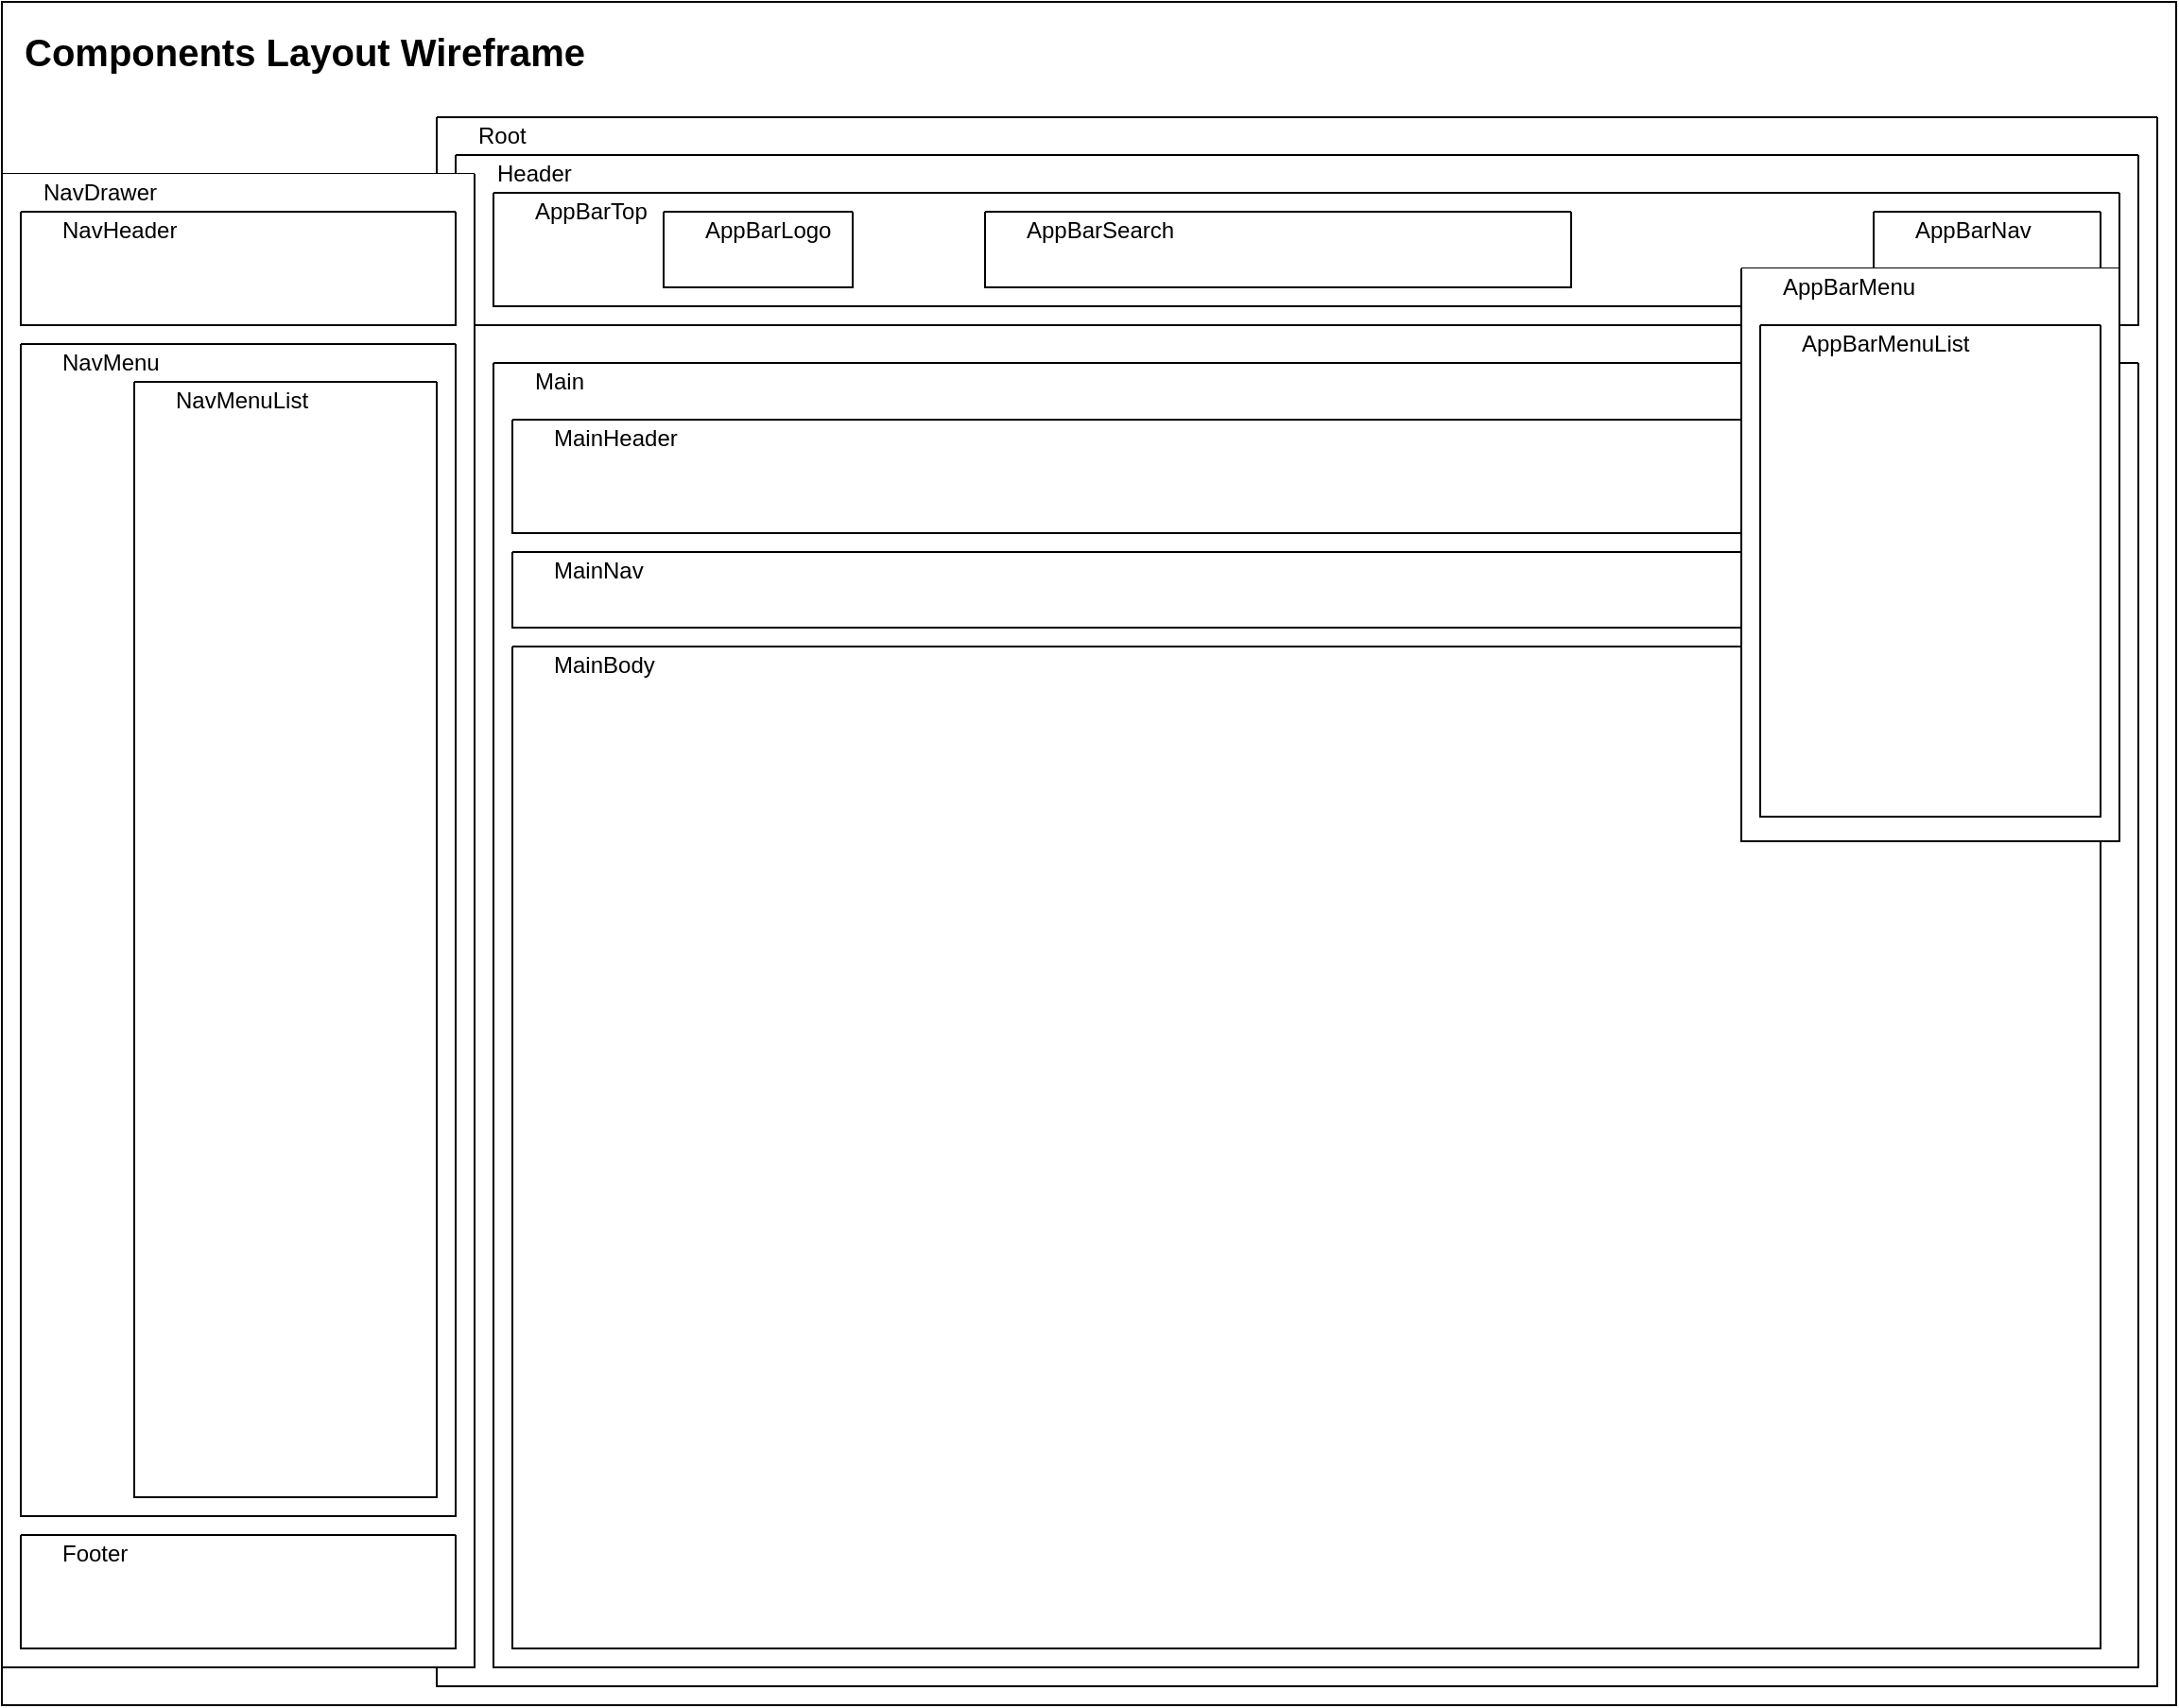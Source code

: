 <mxfile version="21.7.4" type="github">
  <diagram id="C5RBs43oDa-KdzZeNtuy" name="Page-1">
    <mxGraphModel dx="3771" dy="2115" grid="1" gridSize="10" guides="1" tooltips="1" connect="1" arrows="1" fold="1" page="1" pageScale="1" pageWidth="827" pageHeight="1169" math="0" shadow="0">
      <root>
        <mxCell id="WIyWlLk6GJQsqaUBKTNV-0" />
        <mxCell id="0kQqpDofq0T7DsCTvpSG-0" value="Background" style="" parent="WIyWlLk6GJQsqaUBKTNV-0" />
        <mxCell id="0kQqpDofq0T7DsCTvpSG-1" value="" style="rounded=0;whiteSpace=wrap;html=1;labelBackgroundColor=none;" vertex="1" parent="0kQqpDofq0T7DsCTvpSG-0">
          <mxGeometry width="1150" height="901" as="geometry" />
        </mxCell>
        <mxCell id="0kQqpDofq0T7DsCTvpSG-2" value="Foreground" style="" parent="WIyWlLk6GJQsqaUBKTNV-0" />
        <mxCell id="0kQqpDofq0T7DsCTvpSG-3" value="&lt;b style=&quot;border-color: var(--border-color);&quot;&gt;Components&amp;nbsp;&lt;/b&gt;&lt;b&gt;Layout&amp;nbsp;&lt;/b&gt;&lt;b&gt;Wireframe&amp;nbsp;&lt;/b&gt;" style="text;html=1;align=left;verticalAlign=middle;whiteSpace=wrap;rounded=0;fontSize=20;fillColor=none;fontColor=default;labelBackgroundColor=none;" vertex="1" parent="0kQqpDofq0T7DsCTvpSG-2">
          <mxGeometry x="10" y="11" width="480" height="30" as="geometry" />
        </mxCell>
        <mxCell id="0kQqpDofq0T7DsCTvpSG-4" value="" style="swimlane;startSize=0;fillColor=none;fontColor=default;labelBackgroundColor=none;" vertex="1" parent="0kQqpDofq0T7DsCTvpSG-2">
          <mxGeometry x="230" y="61" width="910" height="830" as="geometry" />
        </mxCell>
        <mxCell id="0kQqpDofq0T7DsCTvpSG-5" value="&lt;span style=&quot;&quot;&gt;&lt;font&gt;Root&lt;/font&gt;&lt;/span&gt;" style="text;html=1;align=left;verticalAlign=middle;whiteSpace=wrap;rounded=0;spacingLeft=20;fillColor=none;fontColor=default;labelBackgroundColor=none;" vertex="1" parent="0kQqpDofq0T7DsCTvpSG-4">
          <mxGeometry width="100" height="20" as="geometry" />
        </mxCell>
        <mxCell id="0kQqpDofq0T7DsCTvpSG-6" value="" style="swimlane;startSize=0;fillColor=none;fontColor=default;labelBackgroundColor=none;" vertex="1" parent="0kQqpDofq0T7DsCTvpSG-4">
          <mxGeometry x="10" y="20" width="890" height="90" as="geometry" />
        </mxCell>
        <mxCell id="0kQqpDofq0T7DsCTvpSG-7" value="&lt;span style=&quot;&quot;&gt;&lt;font&gt;Header&lt;/font&gt;&lt;/span&gt;" style="text;html=1;align=left;verticalAlign=middle;whiteSpace=wrap;rounded=0;spacingLeft=20;fillColor=none;fontColor=default;labelBackgroundColor=none;" vertex="1" parent="0kQqpDofq0T7DsCTvpSG-6">
          <mxGeometry width="90" height="20" as="geometry" />
        </mxCell>
        <mxCell id="0kQqpDofq0T7DsCTvpSG-8" value="" style="swimlane;startSize=0;fillColor=none;fontColor=default;labelBackgroundColor=none;" vertex="1" parent="0kQqpDofq0T7DsCTvpSG-6">
          <mxGeometry x="110" y="30" width="100" height="40" as="geometry" />
        </mxCell>
        <mxCell id="0kQqpDofq0T7DsCTvpSG-9" value="&lt;span style=&quot;&quot;&gt;&lt;font&gt;AppBarLogo&lt;/font&gt;&lt;/span&gt;" style="text;html=1;align=left;verticalAlign=middle;whiteSpace=wrap;rounded=0;spacingLeft=20;fillColor=none;fontColor=default;labelBackgroundColor=none;" vertex="1" parent="0kQqpDofq0T7DsCTvpSG-8">
          <mxGeometry width="110" height="20" as="geometry" />
        </mxCell>
        <mxCell id="0kQqpDofq0T7DsCTvpSG-10" value="" style="swimlane;startSize=0;fillColor=none;fontColor=default;labelBackgroundColor=none;" vertex="1" parent="0kQqpDofq0T7DsCTvpSG-4">
          <mxGeometry x="30" y="130" width="870" height="690" as="geometry" />
        </mxCell>
        <mxCell id="0kQqpDofq0T7DsCTvpSG-11" value="&lt;span style=&quot;&quot;&gt;&lt;font&gt;Main&lt;/font&gt;&lt;/span&gt;" style="text;html=1;align=left;verticalAlign=middle;whiteSpace=wrap;rounded=0;spacingLeft=20;fillColor=none;fontColor=default;labelBackgroundColor=none;" vertex="1" parent="0kQqpDofq0T7DsCTvpSG-10">
          <mxGeometry width="110" height="20" as="geometry" />
        </mxCell>
        <mxCell id="0kQqpDofq0T7DsCTvpSG-12" value="" style="swimlane;startSize=0;fillColor=none;fontColor=default;labelBackgroundColor=none;" vertex="1" parent="0kQqpDofq0T7DsCTvpSG-10">
          <mxGeometry x="10" y="100" width="850" height="40" as="geometry" />
        </mxCell>
        <mxCell id="0kQqpDofq0T7DsCTvpSG-13" value="&lt;span style=&quot;&quot;&gt;&lt;font&gt;MainNav&lt;/font&gt;&lt;/span&gt;" style="text;html=1;align=left;verticalAlign=middle;whiteSpace=wrap;rounded=0;spacingLeft=20;fillColor=none;fontColor=default;labelBackgroundColor=none;" vertex="1" parent="0kQqpDofq0T7DsCTvpSG-12">
          <mxGeometry width="200" height="20" as="geometry" />
        </mxCell>
        <mxCell id="0kQqpDofq0T7DsCTvpSG-14" value="" style="swimlane;startSize=0;fillColor=none;fontColor=default;labelBackgroundColor=none;" vertex="1" parent="0kQqpDofq0T7DsCTvpSG-10">
          <mxGeometry x="10" y="30" width="850" height="60" as="geometry" />
        </mxCell>
        <mxCell id="0kQqpDofq0T7DsCTvpSG-15" value="&lt;span style=&quot;&quot;&gt;&lt;font&gt;MainHeader&lt;/font&gt;&lt;/span&gt;" style="text;html=1;align=left;verticalAlign=middle;whiteSpace=wrap;rounded=0;spacingLeft=20;fillColor=none;fontColor=default;labelBackgroundColor=none;" vertex="1" parent="0kQqpDofq0T7DsCTvpSG-14">
          <mxGeometry width="200" height="20" as="geometry" />
        </mxCell>
        <mxCell id="0kQqpDofq0T7DsCTvpSG-16" value="" style="swimlane;startSize=0;fillColor=none;fontColor=default;labelBackgroundColor=none;" vertex="1" parent="0kQqpDofq0T7DsCTvpSG-2">
          <mxGeometry x="260" y="101" width="860" height="60" as="geometry" />
        </mxCell>
        <mxCell id="0kQqpDofq0T7DsCTvpSG-17" value="&lt;span style=&quot;&quot;&gt;&lt;font&gt;AppBarTop&lt;/font&gt;&lt;/span&gt;" style="text;html=1;align=left;verticalAlign=middle;whiteSpace=wrap;rounded=0;spacingLeft=20;fillColor=none;fontColor=default;labelBackgroundColor=none;" vertex="1" parent="0kQqpDofq0T7DsCTvpSG-16">
          <mxGeometry width="100" height="20" as="geometry" />
        </mxCell>
        <mxCell id="0kQqpDofq0T7DsCTvpSG-18" value="" style="swimlane;startSize=0;swimlaneFillColor=default;fillColor=#f5f5f5;fontColor=#333333;labelBackgroundColor=none;strokeColor=default;" vertex="1" parent="0kQqpDofq0T7DsCTvpSG-2">
          <mxGeometry y="91" width="250" height="790" as="geometry" />
        </mxCell>
        <mxCell id="0kQqpDofq0T7DsCTvpSG-19" value="&lt;span style=&quot;&quot;&gt;&lt;font&gt;NavDrawer&lt;/font&gt;&lt;/span&gt;" style="text;html=1;align=left;verticalAlign=middle;whiteSpace=wrap;rounded=0;spacingLeft=20;fillColor=none;fontColor=default;labelBackgroundColor=none;" vertex="1" parent="0kQqpDofq0T7DsCTvpSG-18">
          <mxGeometry width="110" height="20" as="geometry" />
        </mxCell>
        <mxCell id="0kQqpDofq0T7DsCTvpSG-20" value="" style="swimlane;startSize=0;fillColor=none;fontColor=default;labelBackgroundColor=none;" vertex="1" parent="0kQqpDofq0T7DsCTvpSG-18">
          <mxGeometry x="10" y="20" width="230" height="60" as="geometry" />
        </mxCell>
        <mxCell id="0kQqpDofq0T7DsCTvpSG-21" value="&lt;span style=&quot;&quot;&gt;&lt;font&gt;NavHeader&lt;/font&gt;&lt;/span&gt;" style="text;html=1;align=left;verticalAlign=middle;whiteSpace=wrap;rounded=0;spacingLeft=20;fillColor=none;fontColor=default;labelBackgroundColor=none;" vertex="1" parent="0kQqpDofq0T7DsCTvpSG-20">
          <mxGeometry width="110" height="20" as="geometry" />
        </mxCell>
        <mxCell id="0kQqpDofq0T7DsCTvpSG-22" value="" style="swimlane;startSize=0;fillColor=none;fontColor=default;labelBackgroundColor=none;" vertex="1" parent="0kQqpDofq0T7DsCTvpSG-18">
          <mxGeometry x="10" y="90" width="230" height="620" as="geometry" />
        </mxCell>
        <mxCell id="0kQqpDofq0T7DsCTvpSG-23" value="&lt;span style=&quot;&quot;&gt;&lt;font&gt;NavMenu&lt;/font&gt;&lt;/span&gt;" style="text;html=1;align=left;verticalAlign=middle;whiteSpace=wrap;rounded=0;spacingLeft=20;fillColor=none;fontColor=default;labelBackgroundColor=none;" vertex="1" parent="0kQqpDofq0T7DsCTvpSG-22">
          <mxGeometry width="110" height="20" as="geometry" />
        </mxCell>
        <mxCell id="0kQqpDofq0T7DsCTvpSG-24" value="" style="swimlane;startSize=0;fillColor=none;fontColor=default;labelBackgroundColor=none;" vertex="1" parent="0kQqpDofq0T7DsCTvpSG-22">
          <mxGeometry x="60" y="20" width="160" height="590" as="geometry" />
        </mxCell>
        <mxCell id="0kQqpDofq0T7DsCTvpSG-25" value="&lt;span style=&quot;&quot;&gt;&lt;font&gt;NavMenuList&lt;/font&gt;&lt;/span&gt;" style="text;html=1;align=left;verticalAlign=middle;whiteSpace=wrap;rounded=0;spacingLeft=20;fillColor=none;fontColor=default;labelBackgroundColor=none;" vertex="1" parent="0kQqpDofq0T7DsCTvpSG-24">
          <mxGeometry width="110" height="20" as="geometry" />
        </mxCell>
        <mxCell id="0kQqpDofq0T7DsCTvpSG-26" value="" style="swimlane;startSize=0;fillColor=none;fontColor=default;labelBackgroundColor=none;" vertex="1" parent="0kQqpDofq0T7DsCTvpSG-18">
          <mxGeometry x="10" y="720" width="230" height="60" as="geometry" />
        </mxCell>
        <mxCell id="0kQqpDofq0T7DsCTvpSG-27" value="&lt;span style=&quot;&quot;&gt;&lt;font&gt;Footer&lt;/font&gt;&lt;/span&gt;" style="text;html=1;align=left;verticalAlign=middle;whiteSpace=wrap;rounded=0;spacingLeft=20;fillColor=none;fontColor=default;labelBackgroundColor=none;" vertex="1" parent="0kQqpDofq0T7DsCTvpSG-26">
          <mxGeometry width="110" height="20" as="geometry" />
        </mxCell>
        <mxCell id="0kQqpDofq0T7DsCTvpSG-28" value="" style="swimlane;startSize=0;fillColor=none;fontColor=default;labelBackgroundColor=none;" vertex="1" parent="0kQqpDofq0T7DsCTvpSG-2">
          <mxGeometry x="270" y="341" width="840" height="530" as="geometry" />
        </mxCell>
        <mxCell id="0kQqpDofq0T7DsCTvpSG-29" value="&lt;span style=&quot;&quot;&gt;&lt;font&gt;MainBody&lt;/font&gt;&lt;/span&gt;" style="text;html=1;align=left;verticalAlign=middle;whiteSpace=wrap;rounded=0;spacingLeft=20;fillColor=none;fontColor=default;labelBackgroundColor=none;" vertex="1" parent="0kQqpDofq0T7DsCTvpSG-28">
          <mxGeometry width="200" height="20" as="geometry" />
        </mxCell>
        <mxCell id="0kQqpDofq0T7DsCTvpSG-36" value="" style="swimlane;startSize=0;fillColor=none;fontColor=default;labelBackgroundColor=none;" vertex="1" parent="0kQqpDofq0T7DsCTvpSG-2">
          <mxGeometry x="990" y="111" width="120" height="40" as="geometry" />
        </mxCell>
        <mxCell id="0kQqpDofq0T7DsCTvpSG-37" value="&lt;font style=&quot;&quot;&gt;AppBarNav&lt;/font&gt;" style="text;html=1;align=left;verticalAlign=middle;whiteSpace=wrap;rounded=0;spacingLeft=20;fillColor=none;fontColor=default;labelBackgroundColor=none;" vertex="1" parent="0kQqpDofq0T7DsCTvpSG-36">
          <mxGeometry width="110" height="20" as="geometry" />
        </mxCell>
        <mxCell id="0kQqpDofq0T7DsCTvpSG-38" value="" style="swimlane;startSize=0;fillColor=none;fontColor=default;labelBackgroundColor=none;" vertex="1" parent="0kQqpDofq0T7DsCTvpSG-2">
          <mxGeometry x="520" y="111" width="310" height="40" as="geometry" />
        </mxCell>
        <mxCell id="0kQqpDofq0T7DsCTvpSG-39" value="&lt;span style=&quot;&quot;&gt;&lt;font&gt;AppBarSearch&lt;/font&gt;&lt;/span&gt;" style="text;html=1;align=left;verticalAlign=middle;whiteSpace=wrap;rounded=0;spacingLeft=20;fillColor=none;fontColor=default;labelBackgroundColor=none;" vertex="1" parent="0kQqpDofq0T7DsCTvpSG-38">
          <mxGeometry width="110" height="20" as="geometry" />
        </mxCell>
        <mxCell id="0kQqpDofq0T7DsCTvpSG-40" value="" style="swimlane;startSize=0;swimlaneFillColor=default;fillColor=none;fontColor=default;labelBackgroundColor=none;" vertex="1" parent="0kQqpDofq0T7DsCTvpSG-2">
          <mxGeometry x="920" y="141" width="200" height="303" as="geometry" />
        </mxCell>
        <mxCell id="0kQqpDofq0T7DsCTvpSG-41" value="&lt;font style=&quot;&quot;&gt;AppBarMenu&lt;/font&gt;" style="text;html=1;align=left;verticalAlign=middle;whiteSpace=wrap;rounded=0;spacingLeft=20;fillColor=none;fontColor=default;labelBackgroundColor=none;" vertex="1" parent="0kQqpDofq0T7DsCTvpSG-40">
          <mxGeometry width="110" height="20" as="geometry" />
        </mxCell>
        <mxCell id="0kQqpDofq0T7DsCTvpSG-42" value="" style="swimlane;startSize=0;fillColor=none;fontColor=default;labelBackgroundColor=none;" vertex="1" parent="0kQqpDofq0T7DsCTvpSG-2">
          <mxGeometry x="930" y="171" width="180" height="260" as="geometry" />
        </mxCell>
        <mxCell id="0kQqpDofq0T7DsCTvpSG-43" value="&lt;span style=&quot;&quot;&gt;&lt;font&gt;AppBarMenuList&lt;/font&gt;&lt;/span&gt;" style="text;html=1;align=left;verticalAlign=middle;whiteSpace=wrap;rounded=0;spacingLeft=20;fillColor=none;fontColor=default;labelBackgroundColor=none;" vertex="1" parent="0kQqpDofq0T7DsCTvpSG-42">
          <mxGeometry width="110" height="20" as="geometry" />
        </mxCell>
      </root>
    </mxGraphModel>
  </diagram>
</mxfile>
